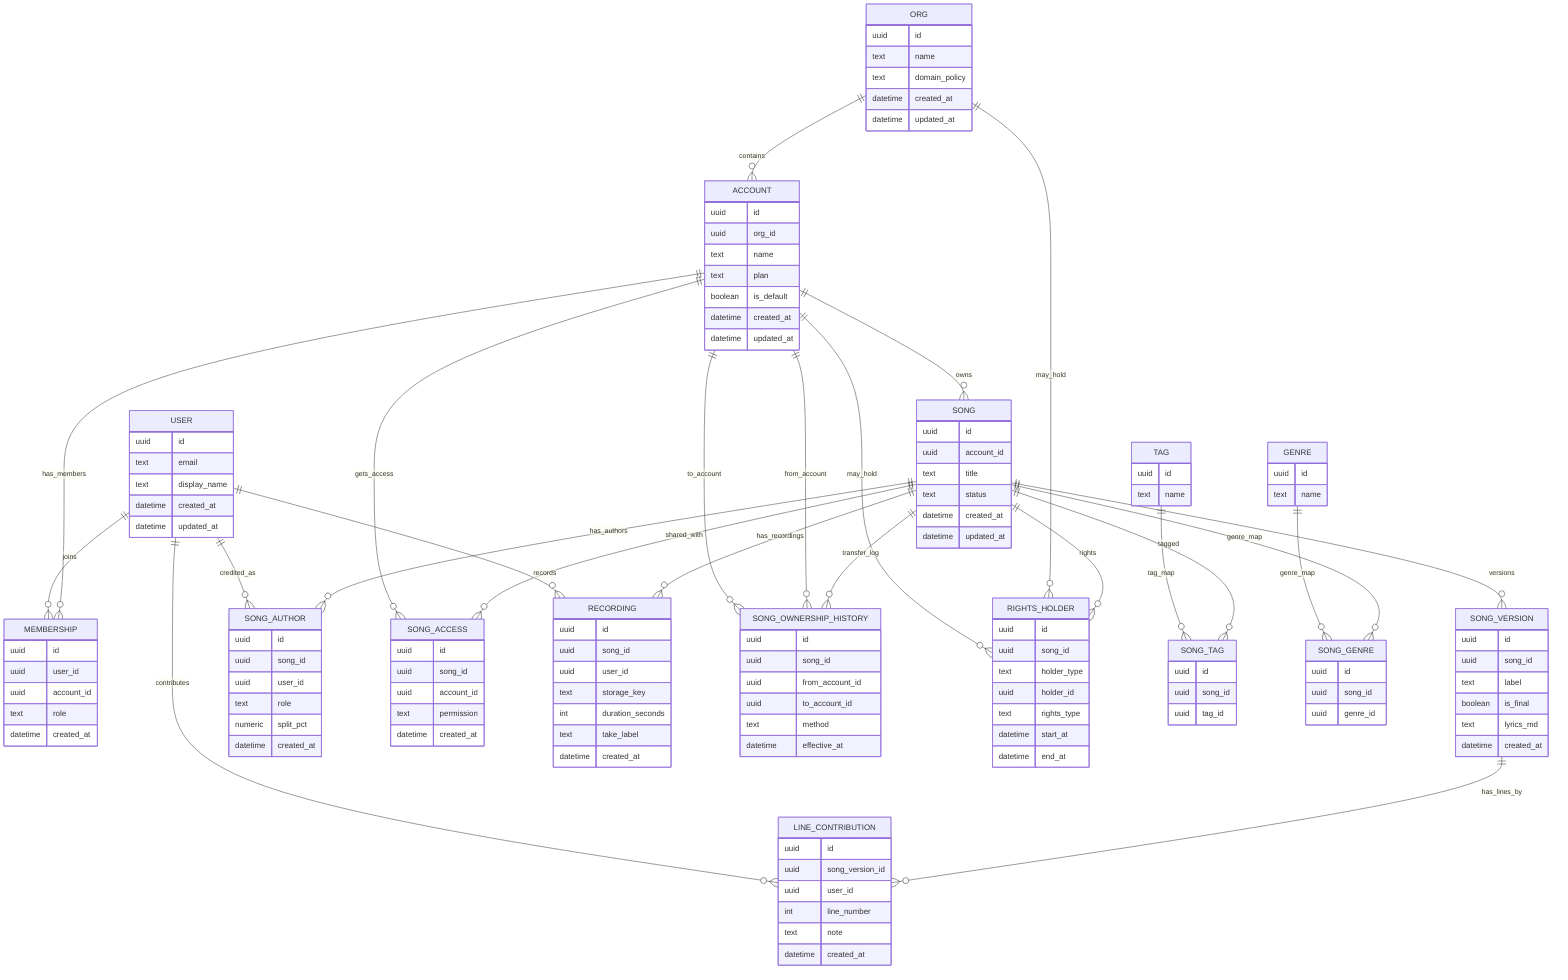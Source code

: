 erDiagram
  USER {
    uuid id
    text email
    text display_name
    datetime created_at
    datetime updated_at
  }

  ORG {
    uuid id
    text name
    text domain_policy
    datetime created_at
    datetime updated_at
  }

  ACCOUNT {
    uuid id
    uuid org_id
    text name
    text plan
    boolean is_default
    datetime created_at
    datetime updated_at
  }

  MEMBERSHIP {
    uuid id
    uuid user_id
    uuid account_id
    text role
    datetime created_at
  }

  SONG {
    uuid id
    uuid account_id
    text title
    text status
    datetime created_at
    datetime updated_at
  }

  SONG_VERSION {
    uuid id
    uuid song_id
    text label
    boolean is_final
    text lyrics_md
    datetime created_at
  }

  SONG_AUTHOR {
    uuid id
    uuid song_id
    uuid user_id
    text role
    numeric split_pct
    datetime created_at
  }

  SONG_ACCESS {
    uuid id
    uuid song_id
    uuid account_id
    text permission
    datetime created_at
  }

  LINE_CONTRIBUTION {
    uuid id
    uuid song_version_id
    uuid user_id
    int line_number
    text note
    datetime created_at
  }

  RECORDING {
    uuid id
    uuid song_id
    uuid user_id
    text storage_key
    int duration_seconds
    text take_label
    datetime created_at
  }

  SONG_OWNERSHIP_HISTORY {
    uuid id
    uuid song_id
    uuid from_account_id
    uuid to_account_id
    text method
    datetime effective_at
  }

  RIGHTS_HOLDER {
    uuid id
    uuid song_id
    text holder_type
    uuid holder_id
    text rights_type
    datetime start_at
    datetime end_at
  }

  TAG {
    uuid id
    text name
  }

  SONG_TAG {
    uuid id
    uuid song_id
    uuid tag_id
  }

  GENRE {
    uuid id
    text name
  }

  SONG_GENRE {
    uuid id
    uuid song_id
    uuid genre_id
  }

  %% Relationships
  ORG ||--o{ ACCOUNT : contains
  ACCOUNT ||--o{ MEMBERSHIP : has_members
  USER ||--o{ MEMBERSHIP : joins
  ACCOUNT ||--o{ SONG : owns
  SONG ||--o{ SONG_VERSION : versions
  SONG ||--o{ SONG_AUTHOR : has_authors
  USER ||--o{ SONG_AUTHOR : credited_as
  SONG ||--o{ SONG_ACCESS : shared_with
  ACCOUNT ||--o{ SONG_ACCESS : gets_access
  SONG_VERSION ||--o{ LINE_CONTRIBUTION : has_lines_by
  USER ||--o{ LINE_CONTRIBUTION : contributes
  SONG ||--o{ RECORDING : has_recordings
  USER ||--o{ RECORDING : records
  SONG ||--o{ SONG_OWNERSHIP_HISTORY : transfer_log
  ACCOUNT ||--o{ SONG_OWNERSHIP_HISTORY : from_account
  ACCOUNT ||--o{ SONG_OWNERSHIP_HISTORY : to_account
  SONG ||--o{ RIGHTS_HOLDER : rights
  ORG ||--o{ RIGHTS_HOLDER : may_hold
  ACCOUNT ||--o{ RIGHTS_HOLDER : may_hold
  SONG ||--o{ SONG_TAG : tagged
  TAG ||--o{ SONG_TAG : tag_map
  SONG ||--o{ SONG_GENRE : genre_map
  GENRE ||--o{ SONG_GENRE : genre_map